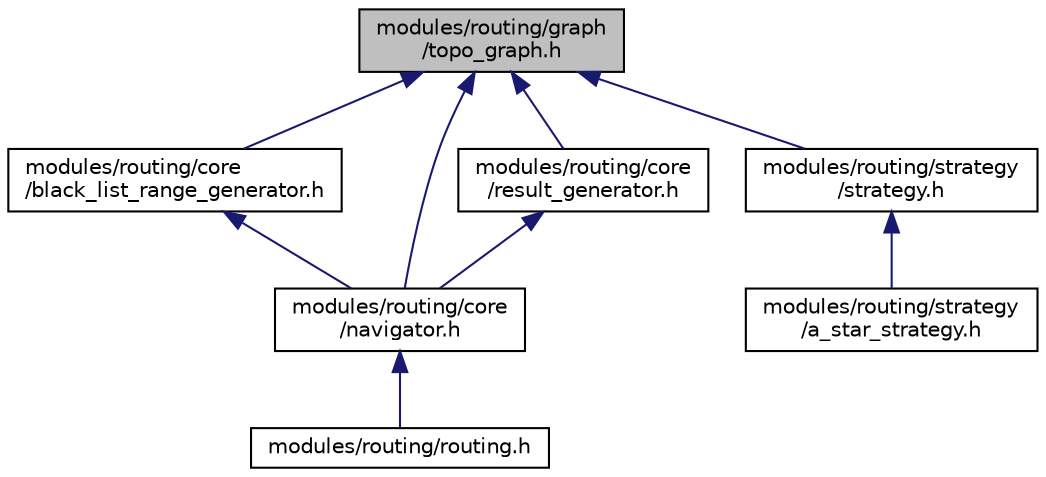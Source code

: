 digraph "modules/routing/graph/topo_graph.h"
{
  edge [fontname="Helvetica",fontsize="10",labelfontname="Helvetica",labelfontsize="10"];
  node [fontname="Helvetica",fontsize="10",shape=record];
  Node13 [label="modules/routing/graph\l/topo_graph.h",height=0.2,width=0.4,color="black", fillcolor="grey75", style="filled", fontcolor="black"];
  Node13 -> Node14 [dir="back",color="midnightblue",fontsize="10",style="solid",fontname="Helvetica"];
  Node14 [label="modules/routing/core\l/black_list_range_generator.h",height=0.2,width=0.4,color="black", fillcolor="white", style="filled",URL="$black__list__range__generator_8h.html"];
  Node14 -> Node15 [dir="back",color="midnightblue",fontsize="10",style="solid",fontname="Helvetica"];
  Node15 [label="modules/routing/core\l/navigator.h",height=0.2,width=0.4,color="black", fillcolor="white", style="filled",URL="$navigator_8h.html"];
  Node15 -> Node16 [dir="back",color="midnightblue",fontsize="10",style="solid",fontname="Helvetica"];
  Node16 [label="modules/routing/routing.h",height=0.2,width=0.4,color="black", fillcolor="white", style="filled",URL="$routing_8h.html"];
  Node13 -> Node17 [dir="back",color="midnightblue",fontsize="10",style="solid",fontname="Helvetica"];
  Node17 [label="modules/routing/core\l/result_generator.h",height=0.2,width=0.4,color="black", fillcolor="white", style="filled",URL="$result__generator_8h.html"];
  Node17 -> Node15 [dir="back",color="midnightblue",fontsize="10",style="solid",fontname="Helvetica"];
  Node13 -> Node15 [dir="back",color="midnightblue",fontsize="10",style="solid",fontname="Helvetica"];
  Node13 -> Node18 [dir="back",color="midnightblue",fontsize="10",style="solid",fontname="Helvetica"];
  Node18 [label="modules/routing/strategy\l/strategy.h",height=0.2,width=0.4,color="black", fillcolor="white", style="filled",URL="$strategy_8h.html"];
  Node18 -> Node19 [dir="back",color="midnightblue",fontsize="10",style="solid",fontname="Helvetica"];
  Node19 [label="modules/routing/strategy\l/a_star_strategy.h",height=0.2,width=0.4,color="black", fillcolor="white", style="filled",URL="$a__star__strategy_8h.html"];
}
